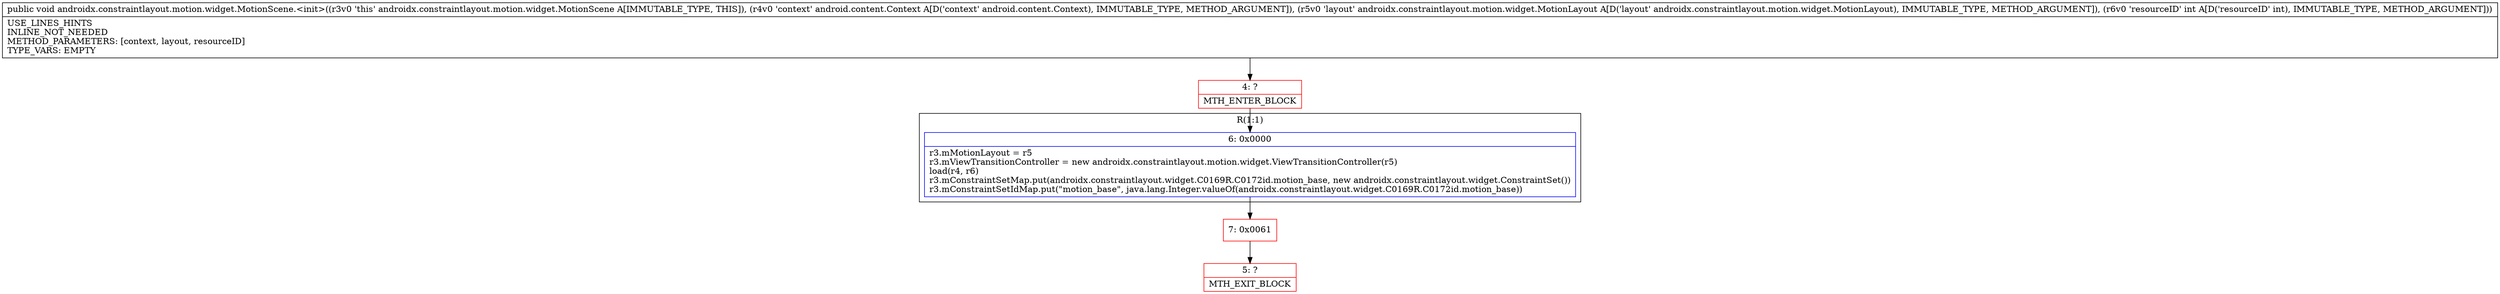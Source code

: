 digraph "CFG forandroidx.constraintlayout.motion.widget.MotionScene.\<init\>(Landroid\/content\/Context;Landroidx\/constraintlayout\/motion\/widget\/MotionLayout;I)V" {
subgraph cluster_Region_905762910 {
label = "R(1:1)";
node [shape=record,color=blue];
Node_6 [shape=record,label="{6\:\ 0x0000|r3.mMotionLayout = r5\lr3.mViewTransitionController = new androidx.constraintlayout.motion.widget.ViewTransitionController(r5)\lload(r4, r6)\lr3.mConstraintSetMap.put(androidx.constraintlayout.widget.C0169R.C0172id.motion_base, new androidx.constraintlayout.widget.ConstraintSet())\lr3.mConstraintSetIdMap.put(\"motion_base\", java.lang.Integer.valueOf(androidx.constraintlayout.widget.C0169R.C0172id.motion_base))\l}"];
}
Node_4 [shape=record,color=red,label="{4\:\ ?|MTH_ENTER_BLOCK\l}"];
Node_7 [shape=record,color=red,label="{7\:\ 0x0061}"];
Node_5 [shape=record,color=red,label="{5\:\ ?|MTH_EXIT_BLOCK\l}"];
MethodNode[shape=record,label="{public void androidx.constraintlayout.motion.widget.MotionScene.\<init\>((r3v0 'this' androidx.constraintlayout.motion.widget.MotionScene A[IMMUTABLE_TYPE, THIS]), (r4v0 'context' android.content.Context A[D('context' android.content.Context), IMMUTABLE_TYPE, METHOD_ARGUMENT]), (r5v0 'layout' androidx.constraintlayout.motion.widget.MotionLayout A[D('layout' androidx.constraintlayout.motion.widget.MotionLayout), IMMUTABLE_TYPE, METHOD_ARGUMENT]), (r6v0 'resourceID' int A[D('resourceID' int), IMMUTABLE_TYPE, METHOD_ARGUMENT]))  | USE_LINES_HINTS\lINLINE_NOT_NEEDED\lMETHOD_PARAMETERS: [context, layout, resourceID]\lTYPE_VARS: EMPTY\l}"];
MethodNode -> Node_4;Node_6 -> Node_7;
Node_4 -> Node_6;
Node_7 -> Node_5;
}

